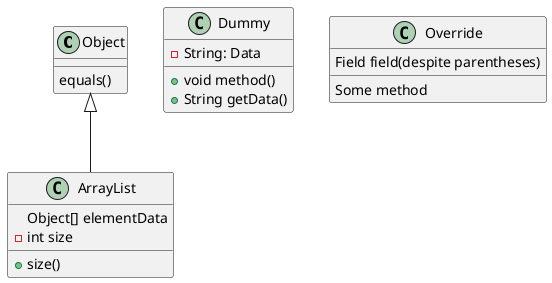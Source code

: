 @startuml
Object <|-- ArrayList

Object : equals()
ArrayList : Object[] elementData
ArrayList : -int size
ArrayList : +size()

class Dummy{
-String: Data
+void method()
+String getData()
}

class Override{
{field} Field field(despite parentheses)
{method} Some method
}
@enduml
